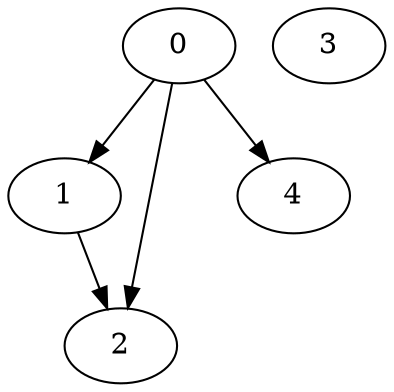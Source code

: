 digraph G {
0 [NumberOfPointsInPath="5",P0x="82.5",P0y="76.5",P1x="175.5",P1y="76.5",P2x="175.5",P2y="168.5",P3x="82.5",P3y="168.5",P4x="82.5",P4y="78",SegmentationLevel="0",SegmentationType="0"];
1 [NumberOfPointsInPath="5",P0x="82.5",P0y="102.5",P1x="175.5",P1y="102.5",P2x="175.5",P2y="149.5",P3x="82.5",P3y="149.5",P4x="82.5",P4y="104",SegmentationLevel="0",SegmentationType="1"];
2 [NumberOfPointsInPath="5",P0x="49.5",P0y="41.5",P1x="117.5",P1y="41.5",P2x="117.5",P2y="119.5",P3x="49.5",P3y="119.5",P4x="49.5",P4y="43",SegmentationLevel="1",SegmentationType="0"];
3 [NumberOfPointsInPath="5",P0x="27.5",P0y="141.5",P1x="59.5",P1y="141.5",P2x="59.5",P2y="214.5",P3x="27.5",P3y="214.5",P4x="27.5",P4y="143",SegmentationLevel="1",SegmentationType="0"];
4 [NumberOfPointsInPath="5",P0x="138.5",P0y="13.5",P1x="167.5",P1y="13.5",P2x="167.5",P2y="76.5",P3x="138.5",P3y="76.5",P4x="138.5",P4y="15",SegmentationLevel="1",SegmentationType="0"];
0 -> 1 [Value="4"];
0 -> 2 [Value="2"];
0 -> 4 [Value="1"];
1 -> 2 [Value="2"];
}
